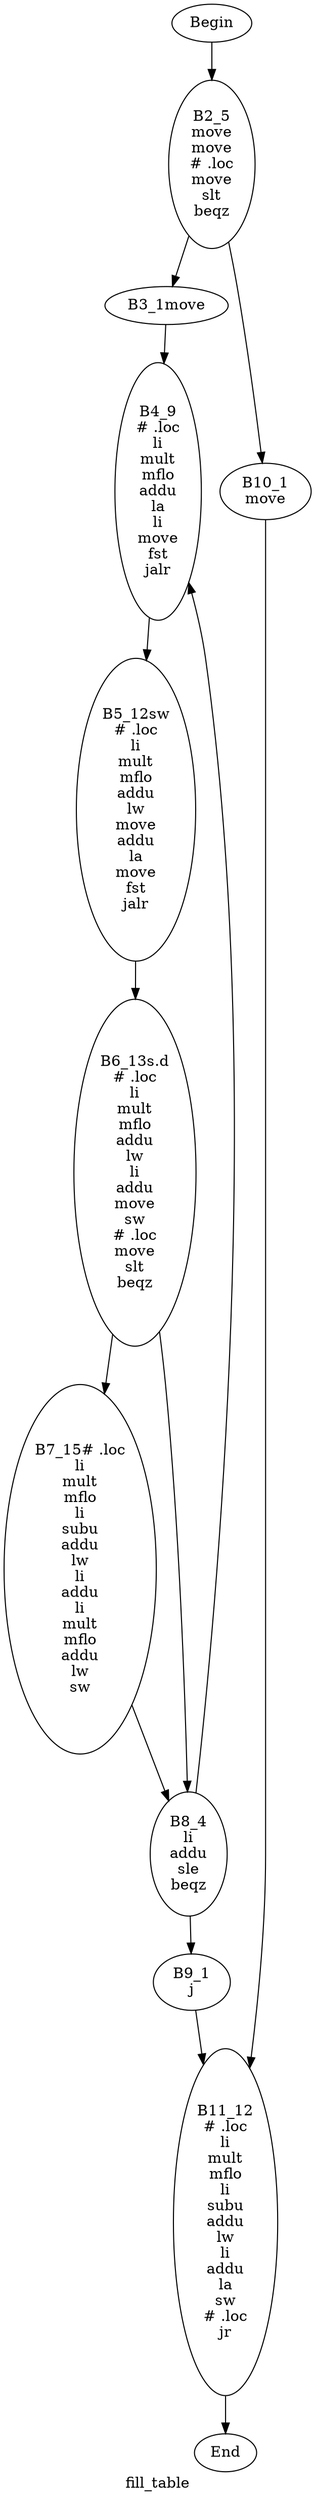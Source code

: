 digraph G{
	label = "fill_table"	style = "dashed";
	color = purple;
	Node0 [label = "Begin"];
	Node0 -> {Node2 }
	Node1 [label = "End"];
	Node1 -> {}
	Node2 [label = "B2_5\nmove\nmove\n# .loc\nmove\nslt\nbeqz\n"];
	Node2 -> {Node3 Node10 }
	Node3 [label = "B3_1move\n"];
	Node3 -> {Node4 }
	Node4 [label = "B4_9\n# .loc\nli\nmult\nmflo\naddu\nla\nli\nmove\nfst\njalr\n"];
	Node4 -> {Node5 }
	Node5 [label = "B5_12sw\n# .loc\nli\nmult\nmflo\naddu\nlw\nmove\naddu\nla\nmove\nfst\njalr\n"];
	Node5 -> {Node6 }
	Node6 [label = "B6_13s.d\n# .loc\nli\nmult\nmflo\naddu\nlw\nli\naddu\nmove\nsw\n# .loc\nmove\nslt\nbeqz\n"];
	Node6 -> {Node7 Node8 }
	Node7 [label = "B7_15# .loc\nli\nmult\nmflo\nli\nsubu\naddu\nlw\nli\naddu\nli\nmult\nmflo\naddu\nlw\nsw\n"];
	Node7 -> {Node8 }
	Node8 [label = "B8_4\nli\naddu\nsle\nbeqz\n"];
	Node8 -> {Node9 Node4 }
	Node9 [label = "B9_1\nj\n"];
	Node9 -> {Node11 }
	Node10 [label = "B10_1\nmove\n"];
	Node10 -> {Node11 }
	Node11 [label = "B11_12\n# .loc\nli\nmult\nmflo\nli\nsubu\naddu\nlw\nli\naddu\nla\nsw\n# .loc\njr\n"];
	Node11 -> {Node1 }
}
